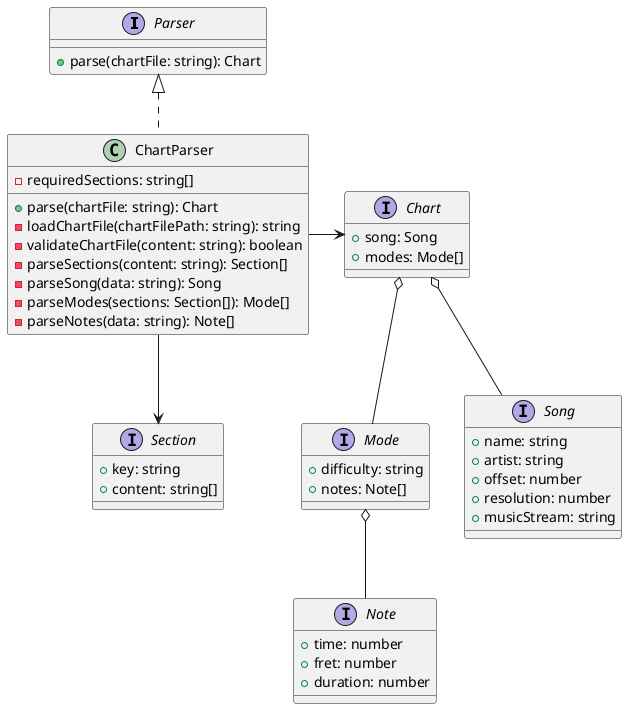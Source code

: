 @startuml parser_diagram

interface Parser {
    +parse(chartFile: string): Chart
}

class ChartParser implements Parser {
    -requiredSections: string[]
    +parse(chartFile: string): Chart
    -loadChartFile(chartFilePath: string): string
    -validateChartFile(content: string): boolean
    -parseSections(content: string): Section[]
    -parseSong(data: string): Song
    -parseModes(sections: Section[]): Mode[]
    -parseNotes(data: string): Note[]
}

interface Section {
    +key: string
    +content: string[]
}

interface Chart {
    +song: Song
    +modes: Mode[]
}

interface Mode {
    +difficulty: string
    +notes: Note[]
}

interface Song {
    +name: string
    +artist: string
    +offset: number
    +resolution: number
    +musicStream: string
}

interface Note {
    +time: number
    +fret: number
    +duration: number
}

Chart o-- Song
Chart o-- Mode
Mode o-- Note
ChartParser --> Section
ChartParser -right-> Chart

@enduml
